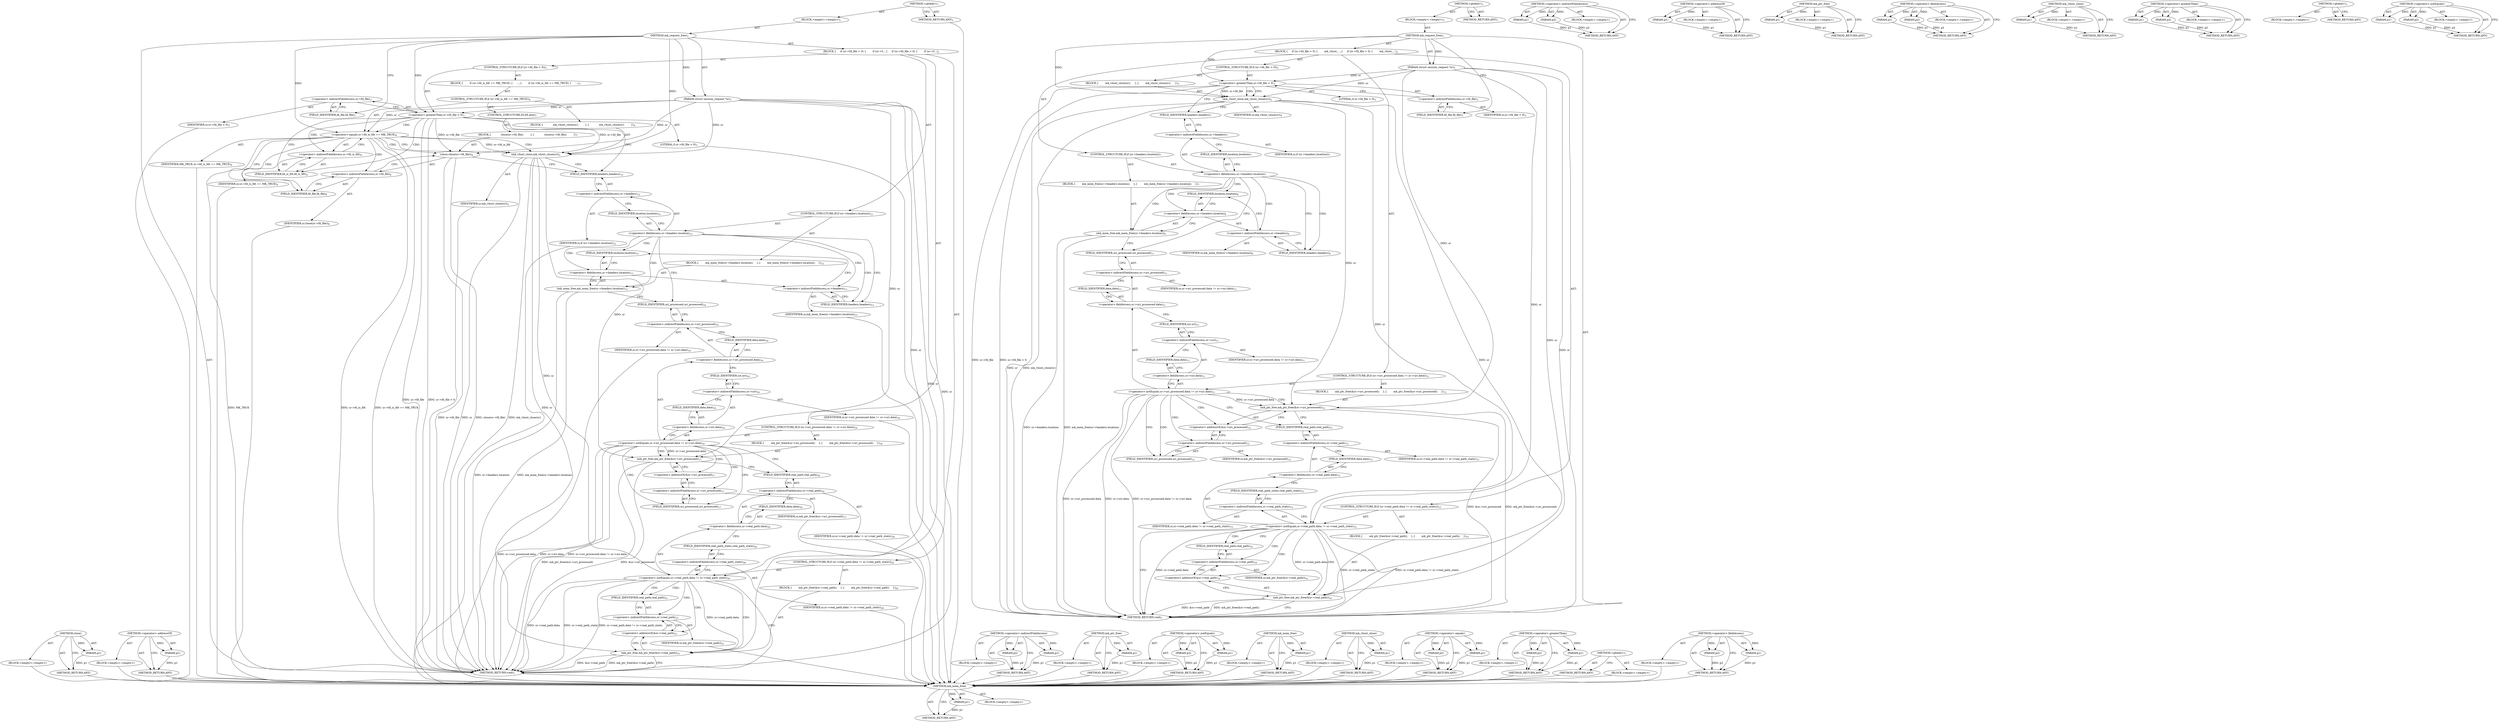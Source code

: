 digraph "&lt;operator&gt;.fieldAccess" {
vulnerable_105 [label=<(METHOD,mk_mem_free)>];
vulnerable_106 [label=<(PARAM,p1)>];
vulnerable_107 [label=<(BLOCK,&lt;empty&gt;,&lt;empty&gt;)>];
vulnerable_108 [label=<(METHOD_RETURN,ANY)>];
vulnerable_6 [label=<(METHOD,&lt;global&gt;)<SUB>1</SUB>>];
vulnerable_7 [label=<(BLOCK,&lt;empty&gt;,&lt;empty&gt;)<SUB>1</SUB>>];
vulnerable_8 [label=<(METHOD,mk_request_free)<SUB>1</SUB>>];
vulnerable_9 [label=<(PARAM,struct session_request *sr)<SUB>1</SUB>>];
vulnerable_10 [label=<(BLOCK,{
     if (sr-&gt;fd_file &gt; 0) {
        mk_vhost_...,{
     if (sr-&gt;fd_file &gt; 0) {
        mk_vhost_...)<SUB>2</SUB>>];
vulnerable_11 [label=<(CONTROL_STRUCTURE,IF,if (sr-&gt;fd_file &gt; 0))<SUB>3</SUB>>];
vulnerable_12 [label=<(&lt;operator&gt;.greaterThan,sr-&gt;fd_file &gt; 0)<SUB>3</SUB>>];
vulnerable_13 [label=<(&lt;operator&gt;.indirectFieldAccess,sr-&gt;fd_file)<SUB>3</SUB>>];
vulnerable_14 [label=<(IDENTIFIER,sr,sr-&gt;fd_file &gt; 0)<SUB>3</SUB>>];
vulnerable_15 [label=<(FIELD_IDENTIFIER,fd_file,fd_file)<SUB>3</SUB>>];
vulnerable_16 [label=<(LITERAL,0,sr-&gt;fd_file &gt; 0)<SUB>3</SUB>>];
vulnerable_17 [label=<(BLOCK,{
        mk_vhost_close(sr);
     },{
        mk_vhost_close(sr);
     })<SUB>3</SUB>>];
vulnerable_18 [label=<(mk_vhost_close,mk_vhost_close(sr))<SUB>4</SUB>>];
vulnerable_19 [label=<(IDENTIFIER,sr,mk_vhost_close(sr))<SUB>4</SUB>>];
vulnerable_20 [label=<(CONTROL_STRUCTURE,IF,if (sr-&gt;headers.location))<SUB>7</SUB>>];
vulnerable_21 [label=<(&lt;operator&gt;.fieldAccess,sr-&gt;headers.location)<SUB>7</SUB>>];
vulnerable_22 [label=<(&lt;operator&gt;.indirectFieldAccess,sr-&gt;headers)<SUB>7</SUB>>];
vulnerable_23 [label=<(IDENTIFIER,sr,if (sr-&gt;headers.location))<SUB>7</SUB>>];
vulnerable_24 [label=<(FIELD_IDENTIFIER,headers,headers)<SUB>7</SUB>>];
vulnerable_25 [label=<(FIELD_IDENTIFIER,location,location)<SUB>7</SUB>>];
vulnerable_26 [label=<(BLOCK,{
        mk_mem_free(sr-&gt;headers.location);
    },{
        mk_mem_free(sr-&gt;headers.location);
    })<SUB>7</SUB>>];
vulnerable_27 [label=<(mk_mem_free,mk_mem_free(sr-&gt;headers.location))<SUB>8</SUB>>];
vulnerable_28 [label=<(&lt;operator&gt;.fieldAccess,sr-&gt;headers.location)<SUB>8</SUB>>];
vulnerable_29 [label=<(&lt;operator&gt;.indirectFieldAccess,sr-&gt;headers)<SUB>8</SUB>>];
vulnerable_30 [label=<(IDENTIFIER,sr,mk_mem_free(sr-&gt;headers.location))<SUB>8</SUB>>];
vulnerable_31 [label=<(FIELD_IDENTIFIER,headers,headers)<SUB>8</SUB>>];
vulnerable_32 [label=<(FIELD_IDENTIFIER,location,location)<SUB>8</SUB>>];
vulnerable_33 [label=<(CONTROL_STRUCTURE,IF,if (sr-&gt;uri_processed.data != sr-&gt;uri.data))<SUB>11</SUB>>];
vulnerable_34 [label=<(&lt;operator&gt;.notEquals,sr-&gt;uri_processed.data != sr-&gt;uri.data)<SUB>11</SUB>>];
vulnerable_35 [label=<(&lt;operator&gt;.fieldAccess,sr-&gt;uri_processed.data)<SUB>11</SUB>>];
vulnerable_36 [label=<(&lt;operator&gt;.indirectFieldAccess,sr-&gt;uri_processed)<SUB>11</SUB>>];
vulnerable_37 [label=<(IDENTIFIER,sr,sr-&gt;uri_processed.data != sr-&gt;uri.data)<SUB>11</SUB>>];
vulnerable_38 [label=<(FIELD_IDENTIFIER,uri_processed,uri_processed)<SUB>11</SUB>>];
vulnerable_39 [label=<(FIELD_IDENTIFIER,data,data)<SUB>11</SUB>>];
vulnerable_40 [label=<(&lt;operator&gt;.fieldAccess,sr-&gt;uri.data)<SUB>11</SUB>>];
vulnerable_41 [label=<(&lt;operator&gt;.indirectFieldAccess,sr-&gt;uri)<SUB>11</SUB>>];
vulnerable_42 [label=<(IDENTIFIER,sr,sr-&gt;uri_processed.data != sr-&gt;uri.data)<SUB>11</SUB>>];
vulnerable_43 [label=<(FIELD_IDENTIFIER,uri,uri)<SUB>11</SUB>>];
vulnerable_44 [label=<(FIELD_IDENTIFIER,data,data)<SUB>11</SUB>>];
vulnerable_45 [label=<(BLOCK,{
        mk_ptr_free(&amp;sr-&gt;uri_processed);
    },{
        mk_ptr_free(&amp;sr-&gt;uri_processed);
    })<SUB>11</SUB>>];
vulnerable_46 [label=<(mk_ptr_free,mk_ptr_free(&amp;sr-&gt;uri_processed))<SUB>12</SUB>>];
vulnerable_47 [label=<(&lt;operator&gt;.addressOf,&amp;sr-&gt;uri_processed)<SUB>12</SUB>>];
vulnerable_48 [label=<(&lt;operator&gt;.indirectFieldAccess,sr-&gt;uri_processed)<SUB>12</SUB>>];
vulnerable_49 [label=<(IDENTIFIER,sr,mk_ptr_free(&amp;sr-&gt;uri_processed))<SUB>12</SUB>>];
vulnerable_50 [label=<(FIELD_IDENTIFIER,uri_processed,uri_processed)<SUB>12</SUB>>];
vulnerable_51 [label=<(CONTROL_STRUCTURE,IF,if (sr-&gt;real_path.data != sr-&gt;real_path_static))<SUB>15</SUB>>];
vulnerable_52 [label=<(&lt;operator&gt;.notEquals,sr-&gt;real_path.data != sr-&gt;real_path_static)<SUB>15</SUB>>];
vulnerable_53 [label=<(&lt;operator&gt;.fieldAccess,sr-&gt;real_path.data)<SUB>15</SUB>>];
vulnerable_54 [label=<(&lt;operator&gt;.indirectFieldAccess,sr-&gt;real_path)<SUB>15</SUB>>];
vulnerable_55 [label=<(IDENTIFIER,sr,sr-&gt;real_path.data != sr-&gt;real_path_static)<SUB>15</SUB>>];
vulnerable_56 [label=<(FIELD_IDENTIFIER,real_path,real_path)<SUB>15</SUB>>];
vulnerable_57 [label=<(FIELD_IDENTIFIER,data,data)<SUB>15</SUB>>];
vulnerable_58 [label=<(&lt;operator&gt;.indirectFieldAccess,sr-&gt;real_path_static)<SUB>15</SUB>>];
vulnerable_59 [label=<(IDENTIFIER,sr,sr-&gt;real_path.data != sr-&gt;real_path_static)<SUB>15</SUB>>];
vulnerable_60 [label=<(FIELD_IDENTIFIER,real_path_static,real_path_static)<SUB>15</SUB>>];
vulnerable_61 [label=<(BLOCK,{
        mk_ptr_free(&amp;sr-&gt;real_path);
    },{
        mk_ptr_free(&amp;sr-&gt;real_path);
    })<SUB>15</SUB>>];
vulnerable_62 [label=<(mk_ptr_free,mk_ptr_free(&amp;sr-&gt;real_path))<SUB>16</SUB>>];
vulnerable_63 [label=<(&lt;operator&gt;.addressOf,&amp;sr-&gt;real_path)<SUB>16</SUB>>];
vulnerable_64 [label=<(&lt;operator&gt;.indirectFieldAccess,sr-&gt;real_path)<SUB>16</SUB>>];
vulnerable_65 [label=<(IDENTIFIER,sr,mk_ptr_free(&amp;sr-&gt;real_path))<SUB>16</SUB>>];
vulnerable_66 [label=<(FIELD_IDENTIFIER,real_path,real_path)<SUB>16</SUB>>];
vulnerable_67 [label=<(METHOD_RETURN,void)<SUB>1</SUB>>];
vulnerable_69 [label=<(METHOD_RETURN,ANY)<SUB>1</SUB>>];
vulnerable_91 [label=<(METHOD,&lt;operator&gt;.indirectFieldAccess)>];
vulnerable_92 [label=<(PARAM,p1)>];
vulnerable_93 [label=<(PARAM,p2)>];
vulnerable_94 [label=<(BLOCK,&lt;empty&gt;,&lt;empty&gt;)>];
vulnerable_95 [label=<(METHOD_RETURN,ANY)>];
vulnerable_118 [label=<(METHOD,&lt;operator&gt;.addressOf)>];
vulnerable_119 [label=<(PARAM,p1)>];
vulnerable_120 [label=<(BLOCK,&lt;empty&gt;,&lt;empty&gt;)>];
vulnerable_121 [label=<(METHOD_RETURN,ANY)>];
vulnerable_114 [label=<(METHOD,mk_ptr_free)>];
vulnerable_115 [label=<(PARAM,p1)>];
vulnerable_116 [label=<(BLOCK,&lt;empty&gt;,&lt;empty&gt;)>];
vulnerable_117 [label=<(METHOD_RETURN,ANY)>];
vulnerable_100 [label=<(METHOD,&lt;operator&gt;.fieldAccess)>];
vulnerable_101 [label=<(PARAM,p1)>];
vulnerable_102 [label=<(PARAM,p2)>];
vulnerable_103 [label=<(BLOCK,&lt;empty&gt;,&lt;empty&gt;)>];
vulnerable_104 [label=<(METHOD_RETURN,ANY)>];
vulnerable_96 [label=<(METHOD,mk_vhost_close)>];
vulnerable_97 [label=<(PARAM,p1)>];
vulnerable_98 [label=<(BLOCK,&lt;empty&gt;,&lt;empty&gt;)>];
vulnerable_99 [label=<(METHOD_RETURN,ANY)>];
vulnerable_86 [label=<(METHOD,&lt;operator&gt;.greaterThan)>];
vulnerable_87 [label=<(PARAM,p1)>];
vulnerable_88 [label=<(PARAM,p2)>];
vulnerable_89 [label=<(BLOCK,&lt;empty&gt;,&lt;empty&gt;)>];
vulnerable_90 [label=<(METHOD_RETURN,ANY)>];
vulnerable_80 [label=<(METHOD,&lt;global&gt;)<SUB>1</SUB>>];
vulnerable_81 [label=<(BLOCK,&lt;empty&gt;,&lt;empty&gt;)>];
vulnerable_82 [label=<(METHOD_RETURN,ANY)>];
vulnerable_109 [label=<(METHOD,&lt;operator&gt;.notEquals)>];
vulnerable_110 [label=<(PARAM,p1)>];
vulnerable_111 [label=<(PARAM,p2)>];
vulnerable_112 [label=<(BLOCK,&lt;empty&gt;,&lt;empty&gt;)>];
vulnerable_113 [label=<(METHOD_RETURN,ANY)>];
fixed_118 [label=<(METHOD,close)>];
fixed_119 [label=<(PARAM,p1)>];
fixed_120 [label=<(BLOCK,&lt;empty&gt;,&lt;empty&gt;)>];
fixed_121 [label=<(METHOD_RETURN,ANY)>];
fixed_140 [label=<(METHOD,&lt;operator&gt;.addressOf)>];
fixed_141 [label=<(PARAM,p1)>];
fixed_142 [label=<(BLOCK,&lt;empty&gt;,&lt;empty&gt;)>];
fixed_143 [label=<(METHOD_RETURN,ANY)>];
fixed_6 [label=<(METHOD,&lt;global&gt;)<SUB>1</SUB>>];
fixed_7 [label=<(BLOCK,&lt;empty&gt;,&lt;empty&gt;)<SUB>1</SUB>>];
fixed_8 [label=<(METHOD,mk_request_free)<SUB>1</SUB>>];
fixed_9 [label=<(PARAM,struct session_request *sr)<SUB>1</SUB>>];
fixed_10 [label=<(BLOCK,{
     if (sr-&gt;fd_file &gt; 0) {
        if (sr-&gt;f...,{
     if (sr-&gt;fd_file &gt; 0) {
        if (sr-&gt;f...)<SUB>2</SUB>>];
fixed_11 [label=<(CONTROL_STRUCTURE,IF,if (sr-&gt;fd_file &gt; 0))<SUB>3</SUB>>];
fixed_12 [label=<(&lt;operator&gt;.greaterThan,sr-&gt;fd_file &gt; 0)<SUB>3</SUB>>];
fixed_13 [label=<(&lt;operator&gt;.indirectFieldAccess,sr-&gt;fd_file)<SUB>3</SUB>>];
fixed_14 [label=<(IDENTIFIER,sr,sr-&gt;fd_file &gt; 0)<SUB>3</SUB>>];
fixed_15 [label=<(FIELD_IDENTIFIER,fd_file,fd_file)<SUB>3</SUB>>];
fixed_16 [label=<(LITERAL,0,sr-&gt;fd_file &gt; 0)<SUB>3</SUB>>];
fixed_17 [label=<(BLOCK,{
        if (sr-&gt;fd_is_fdt == MK_TRUE) {
     ...,{
        if (sr-&gt;fd_is_fdt == MK_TRUE) {
     ...)<SUB>3</SUB>>];
fixed_18 [label=<(CONTROL_STRUCTURE,IF,if (sr-&gt;fd_is_fdt == MK_TRUE))<SUB>4</SUB>>];
fixed_19 [label=<(&lt;operator&gt;.equals,sr-&gt;fd_is_fdt == MK_TRUE)<SUB>4</SUB>>];
fixed_20 [label=<(&lt;operator&gt;.indirectFieldAccess,sr-&gt;fd_is_fdt)<SUB>4</SUB>>];
fixed_21 [label=<(IDENTIFIER,sr,sr-&gt;fd_is_fdt == MK_TRUE)<SUB>4</SUB>>];
fixed_22 [label=<(FIELD_IDENTIFIER,fd_is_fdt,fd_is_fdt)<SUB>4</SUB>>];
fixed_23 [label=<(IDENTIFIER,MK_TRUE,sr-&gt;fd_is_fdt == MK_TRUE)<SUB>4</SUB>>];
fixed_24 [label=<(BLOCK,{
            mk_vhost_close(sr);
        },{
            mk_vhost_close(sr);
        })<SUB>4</SUB>>];
fixed_25 [label=<(mk_vhost_close,mk_vhost_close(sr))<SUB>5</SUB>>];
fixed_26 [label=<(IDENTIFIER,sr,mk_vhost_close(sr))<SUB>5</SUB>>];
fixed_27 [label=<(CONTROL_STRUCTURE,ELSE,else)<SUB>7</SUB>>];
fixed_28 [label=<(BLOCK,{
            close(sr-&gt;fd_file);
        },{
            close(sr-&gt;fd_file);
        })<SUB>7</SUB>>];
fixed_29 [label=<(close,close(sr-&gt;fd_file))<SUB>8</SUB>>];
fixed_30 [label=<(&lt;operator&gt;.indirectFieldAccess,sr-&gt;fd_file)<SUB>8</SUB>>];
fixed_31 [label=<(IDENTIFIER,sr,close(sr-&gt;fd_file))<SUB>8</SUB>>];
fixed_32 [label=<(FIELD_IDENTIFIER,fd_file,fd_file)<SUB>8</SUB>>];
fixed_33 [label=<(CONTROL_STRUCTURE,IF,if (sr-&gt;headers.location))<SUB>12</SUB>>];
fixed_34 [label=<(&lt;operator&gt;.fieldAccess,sr-&gt;headers.location)<SUB>12</SUB>>];
fixed_35 [label=<(&lt;operator&gt;.indirectFieldAccess,sr-&gt;headers)<SUB>12</SUB>>];
fixed_36 [label=<(IDENTIFIER,sr,if (sr-&gt;headers.location))<SUB>12</SUB>>];
fixed_37 [label=<(FIELD_IDENTIFIER,headers,headers)<SUB>12</SUB>>];
fixed_38 [label=<(FIELD_IDENTIFIER,location,location)<SUB>12</SUB>>];
fixed_39 [label=<(BLOCK,{
        mk_mem_free(sr-&gt;headers.location);
    },{
        mk_mem_free(sr-&gt;headers.location);
    })<SUB>12</SUB>>];
fixed_40 [label=<(mk_mem_free,mk_mem_free(sr-&gt;headers.location))<SUB>13</SUB>>];
fixed_41 [label=<(&lt;operator&gt;.fieldAccess,sr-&gt;headers.location)<SUB>13</SUB>>];
fixed_42 [label=<(&lt;operator&gt;.indirectFieldAccess,sr-&gt;headers)<SUB>13</SUB>>];
fixed_43 [label=<(IDENTIFIER,sr,mk_mem_free(sr-&gt;headers.location))<SUB>13</SUB>>];
fixed_44 [label=<(FIELD_IDENTIFIER,headers,headers)<SUB>13</SUB>>];
fixed_45 [label=<(FIELD_IDENTIFIER,location,location)<SUB>13</SUB>>];
fixed_46 [label=<(CONTROL_STRUCTURE,IF,if (sr-&gt;uri_processed.data != sr-&gt;uri.data))<SUB>16</SUB>>];
fixed_47 [label=<(&lt;operator&gt;.notEquals,sr-&gt;uri_processed.data != sr-&gt;uri.data)<SUB>16</SUB>>];
fixed_48 [label=<(&lt;operator&gt;.fieldAccess,sr-&gt;uri_processed.data)<SUB>16</SUB>>];
fixed_49 [label=<(&lt;operator&gt;.indirectFieldAccess,sr-&gt;uri_processed)<SUB>16</SUB>>];
fixed_50 [label=<(IDENTIFIER,sr,sr-&gt;uri_processed.data != sr-&gt;uri.data)<SUB>16</SUB>>];
fixed_51 [label=<(FIELD_IDENTIFIER,uri_processed,uri_processed)<SUB>16</SUB>>];
fixed_52 [label=<(FIELD_IDENTIFIER,data,data)<SUB>16</SUB>>];
fixed_53 [label=<(&lt;operator&gt;.fieldAccess,sr-&gt;uri.data)<SUB>16</SUB>>];
fixed_54 [label=<(&lt;operator&gt;.indirectFieldAccess,sr-&gt;uri)<SUB>16</SUB>>];
fixed_55 [label=<(IDENTIFIER,sr,sr-&gt;uri_processed.data != sr-&gt;uri.data)<SUB>16</SUB>>];
fixed_56 [label=<(FIELD_IDENTIFIER,uri,uri)<SUB>16</SUB>>];
fixed_57 [label=<(FIELD_IDENTIFIER,data,data)<SUB>16</SUB>>];
fixed_58 [label=<(BLOCK,{
        mk_ptr_free(&amp;sr-&gt;uri_processed);
    },{
        mk_ptr_free(&amp;sr-&gt;uri_processed);
    })<SUB>16</SUB>>];
fixed_59 [label=<(mk_ptr_free,mk_ptr_free(&amp;sr-&gt;uri_processed))<SUB>17</SUB>>];
fixed_60 [label=<(&lt;operator&gt;.addressOf,&amp;sr-&gt;uri_processed)<SUB>17</SUB>>];
fixed_61 [label=<(&lt;operator&gt;.indirectFieldAccess,sr-&gt;uri_processed)<SUB>17</SUB>>];
fixed_62 [label=<(IDENTIFIER,sr,mk_ptr_free(&amp;sr-&gt;uri_processed))<SUB>17</SUB>>];
fixed_63 [label=<(FIELD_IDENTIFIER,uri_processed,uri_processed)<SUB>17</SUB>>];
fixed_64 [label=<(CONTROL_STRUCTURE,IF,if (sr-&gt;real_path.data != sr-&gt;real_path_static))<SUB>20</SUB>>];
fixed_65 [label=<(&lt;operator&gt;.notEquals,sr-&gt;real_path.data != sr-&gt;real_path_static)<SUB>20</SUB>>];
fixed_66 [label=<(&lt;operator&gt;.fieldAccess,sr-&gt;real_path.data)<SUB>20</SUB>>];
fixed_67 [label=<(&lt;operator&gt;.indirectFieldAccess,sr-&gt;real_path)<SUB>20</SUB>>];
fixed_68 [label=<(IDENTIFIER,sr,sr-&gt;real_path.data != sr-&gt;real_path_static)<SUB>20</SUB>>];
fixed_69 [label=<(FIELD_IDENTIFIER,real_path,real_path)<SUB>20</SUB>>];
fixed_70 [label=<(FIELD_IDENTIFIER,data,data)<SUB>20</SUB>>];
fixed_71 [label=<(&lt;operator&gt;.indirectFieldAccess,sr-&gt;real_path_static)<SUB>20</SUB>>];
fixed_72 [label=<(IDENTIFIER,sr,sr-&gt;real_path.data != sr-&gt;real_path_static)<SUB>20</SUB>>];
fixed_73 [label=<(FIELD_IDENTIFIER,real_path_static,real_path_static)<SUB>20</SUB>>];
fixed_74 [label=<(BLOCK,{
        mk_ptr_free(&amp;sr-&gt;real_path);
    },{
        mk_ptr_free(&amp;sr-&gt;real_path);
    })<SUB>20</SUB>>];
fixed_75 [label=<(mk_ptr_free,mk_ptr_free(&amp;sr-&gt;real_path))<SUB>21</SUB>>];
fixed_76 [label=<(&lt;operator&gt;.addressOf,&amp;sr-&gt;real_path)<SUB>21</SUB>>];
fixed_77 [label=<(&lt;operator&gt;.indirectFieldAccess,sr-&gt;real_path)<SUB>21</SUB>>];
fixed_78 [label=<(IDENTIFIER,sr,mk_ptr_free(&amp;sr-&gt;real_path))<SUB>21</SUB>>];
fixed_79 [label=<(FIELD_IDENTIFIER,real_path,real_path)<SUB>21</SUB>>];
fixed_80 [label=<(METHOD_RETURN,void)<SUB>1</SUB>>];
fixed_82 [label=<(METHOD_RETURN,ANY)<SUB>1</SUB>>];
fixed_104 [label=<(METHOD,&lt;operator&gt;.indirectFieldAccess)>];
fixed_105 [label=<(PARAM,p1)>];
fixed_106 [label=<(PARAM,p2)>];
fixed_107 [label=<(BLOCK,&lt;empty&gt;,&lt;empty&gt;)>];
fixed_108 [label=<(METHOD_RETURN,ANY)>];
fixed_136 [label=<(METHOD,mk_ptr_free)>];
fixed_137 [label=<(PARAM,p1)>];
fixed_138 [label=<(BLOCK,&lt;empty&gt;,&lt;empty&gt;)>];
fixed_139 [label=<(METHOD_RETURN,ANY)>];
fixed_131 [label=<(METHOD,&lt;operator&gt;.notEquals)>];
fixed_132 [label=<(PARAM,p1)>];
fixed_133 [label=<(PARAM,p2)>];
fixed_134 [label=<(BLOCK,&lt;empty&gt;,&lt;empty&gt;)>];
fixed_135 [label=<(METHOD_RETURN,ANY)>];
fixed_127 [label=<(METHOD,mk_mem_free)>];
fixed_128 [label=<(PARAM,p1)>];
fixed_129 [label=<(BLOCK,&lt;empty&gt;,&lt;empty&gt;)>];
fixed_130 [label=<(METHOD_RETURN,ANY)>];
fixed_114 [label=<(METHOD,mk_vhost_close)>];
fixed_115 [label=<(PARAM,p1)>];
fixed_116 [label=<(BLOCK,&lt;empty&gt;,&lt;empty&gt;)>];
fixed_117 [label=<(METHOD_RETURN,ANY)>];
fixed_109 [label=<(METHOD,&lt;operator&gt;.equals)>];
fixed_110 [label=<(PARAM,p1)>];
fixed_111 [label=<(PARAM,p2)>];
fixed_112 [label=<(BLOCK,&lt;empty&gt;,&lt;empty&gt;)>];
fixed_113 [label=<(METHOD_RETURN,ANY)>];
fixed_99 [label=<(METHOD,&lt;operator&gt;.greaterThan)>];
fixed_100 [label=<(PARAM,p1)>];
fixed_101 [label=<(PARAM,p2)>];
fixed_102 [label=<(BLOCK,&lt;empty&gt;,&lt;empty&gt;)>];
fixed_103 [label=<(METHOD_RETURN,ANY)>];
fixed_93 [label=<(METHOD,&lt;global&gt;)<SUB>1</SUB>>];
fixed_94 [label=<(BLOCK,&lt;empty&gt;,&lt;empty&gt;)>];
fixed_95 [label=<(METHOD_RETURN,ANY)>];
fixed_122 [label=<(METHOD,&lt;operator&gt;.fieldAccess)>];
fixed_123 [label=<(PARAM,p1)>];
fixed_124 [label=<(PARAM,p2)>];
fixed_125 [label=<(BLOCK,&lt;empty&gt;,&lt;empty&gt;)>];
fixed_126 [label=<(METHOD_RETURN,ANY)>];
vulnerable_105 -> vulnerable_106  [key=0, label="AST: "];
vulnerable_105 -> vulnerable_106  [key=1, label="DDG: "];
vulnerable_105 -> vulnerable_107  [key=0, label="AST: "];
vulnerable_105 -> vulnerable_108  [key=0, label="AST: "];
vulnerable_105 -> vulnerable_108  [key=1, label="CFG: "];
vulnerable_106 -> vulnerable_108  [key=0, label="DDG: p1"];
vulnerable_6 -> vulnerable_7  [key=0, label="AST: "];
vulnerable_6 -> vulnerable_69  [key=0, label="AST: "];
vulnerable_6 -> vulnerable_69  [key=1, label="CFG: "];
vulnerable_7 -> vulnerable_8  [key=0, label="AST: "];
vulnerable_8 -> vulnerable_9  [key=0, label="AST: "];
vulnerable_8 -> vulnerable_9  [key=1, label="DDG: "];
vulnerable_8 -> vulnerable_10  [key=0, label="AST: "];
vulnerable_8 -> vulnerable_67  [key=0, label="AST: "];
vulnerable_8 -> vulnerable_15  [key=0, label="CFG: "];
vulnerable_8 -> vulnerable_12  [key=0, label="DDG: "];
vulnerable_8 -> vulnerable_18  [key=0, label="DDG: "];
vulnerable_9 -> vulnerable_67  [key=0, label="DDG: sr"];
vulnerable_9 -> vulnerable_12  [key=0, label="DDG: sr"];
vulnerable_9 -> vulnerable_52  [key=0, label="DDG: sr"];
vulnerable_9 -> vulnerable_18  [key=0, label="DDG: sr"];
vulnerable_9 -> vulnerable_46  [key=0, label="DDG: sr"];
vulnerable_9 -> vulnerable_62  [key=0, label="DDG: sr"];
vulnerable_10 -> vulnerable_11  [key=0, label="AST: "];
vulnerable_10 -> vulnerable_20  [key=0, label="AST: "];
vulnerable_10 -> vulnerable_33  [key=0, label="AST: "];
vulnerable_10 -> vulnerable_51  [key=0, label="AST: "];
vulnerable_11 -> vulnerable_12  [key=0, label="AST: "];
vulnerable_11 -> vulnerable_17  [key=0, label="AST: "];
vulnerable_12 -> vulnerable_13  [key=0, label="AST: "];
vulnerable_12 -> vulnerable_16  [key=0, label="AST: "];
vulnerable_12 -> vulnerable_18  [key=0, label="CFG: "];
vulnerable_12 -> vulnerable_18  [key=1, label="DDG: sr-&gt;fd_file"];
vulnerable_12 -> vulnerable_18  [key=2, label="CDG: "];
vulnerable_12 -> vulnerable_24  [key=0, label="CFG: "];
vulnerable_12 -> vulnerable_67  [key=0, label="DDG: sr-&gt;fd_file"];
vulnerable_12 -> vulnerable_67  [key=1, label="DDG: sr-&gt;fd_file &gt; 0"];
vulnerable_13 -> vulnerable_14  [key=0, label="AST: "];
vulnerable_13 -> vulnerable_15  [key=0, label="AST: "];
vulnerable_13 -> vulnerable_12  [key=0, label="CFG: "];
vulnerable_15 -> vulnerable_13  [key=0, label="CFG: "];
vulnerable_17 -> vulnerable_18  [key=0, label="AST: "];
vulnerable_18 -> vulnerable_19  [key=0, label="AST: "];
vulnerable_18 -> vulnerable_24  [key=0, label="CFG: "];
vulnerable_18 -> vulnerable_67  [key=0, label="DDG: sr"];
vulnerable_18 -> vulnerable_67  [key=1, label="DDG: mk_vhost_close(sr)"];
vulnerable_18 -> vulnerable_52  [key=0, label="DDG: sr"];
vulnerable_18 -> vulnerable_46  [key=0, label="DDG: sr"];
vulnerable_18 -> vulnerable_62  [key=0, label="DDG: sr"];
vulnerable_20 -> vulnerable_21  [key=0, label="AST: "];
vulnerable_20 -> vulnerable_26  [key=0, label="AST: "];
vulnerable_21 -> vulnerable_22  [key=0, label="AST: "];
vulnerable_21 -> vulnerable_25  [key=0, label="AST: "];
vulnerable_21 -> vulnerable_31  [key=0, label="CFG: "];
vulnerable_21 -> vulnerable_31  [key=1, label="CDG: "];
vulnerable_21 -> vulnerable_38  [key=0, label="CFG: "];
vulnerable_21 -> vulnerable_29  [key=0, label="CDG: "];
vulnerable_21 -> vulnerable_32  [key=0, label="CDG: "];
vulnerable_21 -> vulnerable_28  [key=0, label="CDG: "];
vulnerable_21 -> vulnerable_27  [key=0, label="CDG: "];
vulnerable_22 -> vulnerable_23  [key=0, label="AST: "];
vulnerable_22 -> vulnerable_24  [key=0, label="AST: "];
vulnerable_22 -> vulnerable_25  [key=0, label="CFG: "];
vulnerable_24 -> vulnerable_22  [key=0, label="CFG: "];
vulnerable_25 -> vulnerable_21  [key=0, label="CFG: "];
vulnerable_26 -> vulnerable_27  [key=0, label="AST: "];
vulnerable_27 -> vulnerable_28  [key=0, label="AST: "];
vulnerable_27 -> vulnerable_38  [key=0, label="CFG: "];
vulnerable_27 -> vulnerable_67  [key=0, label="DDG: sr-&gt;headers.location"];
vulnerable_27 -> vulnerable_67  [key=1, label="DDG: mk_mem_free(sr-&gt;headers.location)"];
vulnerable_28 -> vulnerable_29  [key=0, label="AST: "];
vulnerable_28 -> vulnerable_32  [key=0, label="AST: "];
vulnerable_28 -> vulnerable_27  [key=0, label="CFG: "];
vulnerable_29 -> vulnerable_30  [key=0, label="AST: "];
vulnerable_29 -> vulnerable_31  [key=0, label="AST: "];
vulnerable_29 -> vulnerable_32  [key=0, label="CFG: "];
vulnerable_31 -> vulnerable_29  [key=0, label="CFG: "];
vulnerable_32 -> vulnerable_28  [key=0, label="CFG: "];
vulnerable_33 -> vulnerable_34  [key=0, label="AST: "];
vulnerable_33 -> vulnerable_45  [key=0, label="AST: "];
vulnerable_34 -> vulnerable_35  [key=0, label="AST: "];
vulnerable_34 -> vulnerable_40  [key=0, label="AST: "];
vulnerable_34 -> vulnerable_50  [key=0, label="CFG: "];
vulnerable_34 -> vulnerable_50  [key=1, label="CDG: "];
vulnerable_34 -> vulnerable_56  [key=0, label="CFG: "];
vulnerable_34 -> vulnerable_67  [key=0, label="DDG: sr-&gt;uri_processed.data"];
vulnerable_34 -> vulnerable_67  [key=1, label="DDG: sr-&gt;uri.data"];
vulnerable_34 -> vulnerable_67  [key=2, label="DDG: sr-&gt;uri_processed.data != sr-&gt;uri.data"];
vulnerable_34 -> vulnerable_46  [key=0, label="DDG: sr-&gt;uri_processed.data"];
vulnerable_34 -> vulnerable_46  [key=1, label="CDG: "];
vulnerable_34 -> vulnerable_47  [key=0, label="CDG: "];
vulnerable_34 -> vulnerable_48  [key=0, label="CDG: "];
vulnerable_35 -> vulnerable_36  [key=0, label="AST: "];
vulnerable_35 -> vulnerable_39  [key=0, label="AST: "];
vulnerable_35 -> vulnerable_43  [key=0, label="CFG: "];
vulnerable_36 -> vulnerable_37  [key=0, label="AST: "];
vulnerable_36 -> vulnerable_38  [key=0, label="AST: "];
vulnerable_36 -> vulnerable_39  [key=0, label="CFG: "];
vulnerable_38 -> vulnerable_36  [key=0, label="CFG: "];
vulnerable_39 -> vulnerable_35  [key=0, label="CFG: "];
vulnerable_40 -> vulnerable_41  [key=0, label="AST: "];
vulnerable_40 -> vulnerable_44  [key=0, label="AST: "];
vulnerable_40 -> vulnerable_34  [key=0, label="CFG: "];
vulnerable_41 -> vulnerable_42  [key=0, label="AST: "];
vulnerable_41 -> vulnerable_43  [key=0, label="AST: "];
vulnerable_41 -> vulnerable_44  [key=0, label="CFG: "];
vulnerable_43 -> vulnerable_41  [key=0, label="CFG: "];
vulnerable_44 -> vulnerable_40  [key=0, label="CFG: "];
vulnerable_45 -> vulnerable_46  [key=0, label="AST: "];
vulnerable_46 -> vulnerable_47  [key=0, label="AST: "];
vulnerable_46 -> vulnerable_56  [key=0, label="CFG: "];
vulnerable_46 -> vulnerable_67  [key=0, label="DDG: &amp;sr-&gt;uri_processed"];
vulnerable_46 -> vulnerable_67  [key=1, label="DDG: mk_ptr_free(&amp;sr-&gt;uri_processed)"];
vulnerable_47 -> vulnerable_48  [key=0, label="AST: "];
vulnerable_47 -> vulnerable_46  [key=0, label="CFG: "];
vulnerable_48 -> vulnerable_49  [key=0, label="AST: "];
vulnerable_48 -> vulnerable_50  [key=0, label="AST: "];
vulnerable_48 -> vulnerable_47  [key=0, label="CFG: "];
vulnerable_50 -> vulnerable_48  [key=0, label="CFG: "];
vulnerable_51 -> vulnerable_52  [key=0, label="AST: "];
vulnerable_51 -> vulnerable_61  [key=0, label="AST: "];
vulnerable_52 -> vulnerable_53  [key=0, label="AST: "];
vulnerable_52 -> vulnerable_58  [key=0, label="AST: "];
vulnerable_52 -> vulnerable_67  [key=0, label="CFG: "];
vulnerable_52 -> vulnerable_67  [key=1, label="DDG: sr-&gt;real_path.data"];
vulnerable_52 -> vulnerable_67  [key=2, label="DDG: sr-&gt;real_path_static"];
vulnerable_52 -> vulnerable_67  [key=3, label="DDG: sr-&gt;real_path.data != sr-&gt;real_path_static"];
vulnerable_52 -> vulnerable_66  [key=0, label="CFG: "];
vulnerable_52 -> vulnerable_66  [key=1, label="CDG: "];
vulnerable_52 -> vulnerable_62  [key=0, label="DDG: sr-&gt;real_path.data"];
vulnerable_52 -> vulnerable_62  [key=1, label="CDG: "];
vulnerable_52 -> vulnerable_64  [key=0, label="CDG: "];
vulnerable_52 -> vulnerable_63  [key=0, label="CDG: "];
vulnerable_53 -> vulnerable_54  [key=0, label="AST: "];
vulnerable_53 -> vulnerable_57  [key=0, label="AST: "];
vulnerable_53 -> vulnerable_60  [key=0, label="CFG: "];
vulnerable_54 -> vulnerable_55  [key=0, label="AST: "];
vulnerable_54 -> vulnerable_56  [key=0, label="AST: "];
vulnerable_54 -> vulnerable_57  [key=0, label="CFG: "];
vulnerable_56 -> vulnerable_54  [key=0, label="CFG: "];
vulnerable_57 -> vulnerable_53  [key=0, label="CFG: "];
vulnerable_58 -> vulnerable_59  [key=0, label="AST: "];
vulnerable_58 -> vulnerable_60  [key=0, label="AST: "];
vulnerable_58 -> vulnerable_52  [key=0, label="CFG: "];
vulnerable_60 -> vulnerable_58  [key=0, label="CFG: "];
vulnerable_61 -> vulnerable_62  [key=0, label="AST: "];
vulnerable_62 -> vulnerable_63  [key=0, label="AST: "];
vulnerable_62 -> vulnerable_67  [key=0, label="CFG: "];
vulnerable_62 -> vulnerable_67  [key=1, label="DDG: &amp;sr-&gt;real_path"];
vulnerable_62 -> vulnerable_67  [key=2, label="DDG: mk_ptr_free(&amp;sr-&gt;real_path)"];
vulnerable_63 -> vulnerable_64  [key=0, label="AST: "];
vulnerable_63 -> vulnerable_62  [key=0, label="CFG: "];
vulnerable_64 -> vulnerable_65  [key=0, label="AST: "];
vulnerable_64 -> vulnerable_66  [key=0, label="AST: "];
vulnerable_64 -> vulnerable_63  [key=0, label="CFG: "];
vulnerable_66 -> vulnerable_64  [key=0, label="CFG: "];
vulnerable_91 -> vulnerable_92  [key=0, label="AST: "];
vulnerable_91 -> vulnerable_92  [key=1, label="DDG: "];
vulnerable_91 -> vulnerable_94  [key=0, label="AST: "];
vulnerable_91 -> vulnerable_93  [key=0, label="AST: "];
vulnerable_91 -> vulnerable_93  [key=1, label="DDG: "];
vulnerable_91 -> vulnerable_95  [key=0, label="AST: "];
vulnerable_91 -> vulnerable_95  [key=1, label="CFG: "];
vulnerable_92 -> vulnerable_95  [key=0, label="DDG: p1"];
vulnerable_93 -> vulnerable_95  [key=0, label="DDG: p2"];
vulnerable_118 -> vulnerable_119  [key=0, label="AST: "];
vulnerable_118 -> vulnerable_119  [key=1, label="DDG: "];
vulnerable_118 -> vulnerable_120  [key=0, label="AST: "];
vulnerable_118 -> vulnerable_121  [key=0, label="AST: "];
vulnerable_118 -> vulnerable_121  [key=1, label="CFG: "];
vulnerable_119 -> vulnerable_121  [key=0, label="DDG: p1"];
vulnerable_114 -> vulnerable_115  [key=0, label="AST: "];
vulnerable_114 -> vulnerable_115  [key=1, label="DDG: "];
vulnerable_114 -> vulnerable_116  [key=0, label="AST: "];
vulnerable_114 -> vulnerable_117  [key=0, label="AST: "];
vulnerable_114 -> vulnerable_117  [key=1, label="CFG: "];
vulnerable_115 -> vulnerable_117  [key=0, label="DDG: p1"];
vulnerable_100 -> vulnerable_101  [key=0, label="AST: "];
vulnerable_100 -> vulnerable_101  [key=1, label="DDG: "];
vulnerable_100 -> vulnerable_103  [key=0, label="AST: "];
vulnerable_100 -> vulnerable_102  [key=0, label="AST: "];
vulnerable_100 -> vulnerable_102  [key=1, label="DDG: "];
vulnerable_100 -> vulnerable_104  [key=0, label="AST: "];
vulnerable_100 -> vulnerable_104  [key=1, label="CFG: "];
vulnerable_101 -> vulnerable_104  [key=0, label="DDG: p1"];
vulnerable_102 -> vulnerable_104  [key=0, label="DDG: p2"];
vulnerable_96 -> vulnerable_97  [key=0, label="AST: "];
vulnerable_96 -> vulnerable_97  [key=1, label="DDG: "];
vulnerable_96 -> vulnerable_98  [key=0, label="AST: "];
vulnerable_96 -> vulnerable_99  [key=0, label="AST: "];
vulnerable_96 -> vulnerable_99  [key=1, label="CFG: "];
vulnerable_97 -> vulnerable_99  [key=0, label="DDG: p1"];
vulnerable_86 -> vulnerable_87  [key=0, label="AST: "];
vulnerable_86 -> vulnerable_87  [key=1, label="DDG: "];
vulnerable_86 -> vulnerable_89  [key=0, label="AST: "];
vulnerable_86 -> vulnerable_88  [key=0, label="AST: "];
vulnerable_86 -> vulnerable_88  [key=1, label="DDG: "];
vulnerable_86 -> vulnerable_90  [key=0, label="AST: "];
vulnerable_86 -> vulnerable_90  [key=1, label="CFG: "];
vulnerable_87 -> vulnerable_90  [key=0, label="DDG: p1"];
vulnerable_88 -> vulnerable_90  [key=0, label="DDG: p2"];
vulnerable_80 -> vulnerable_81  [key=0, label="AST: "];
vulnerable_80 -> vulnerable_82  [key=0, label="AST: "];
vulnerable_80 -> vulnerable_82  [key=1, label="CFG: "];
vulnerable_109 -> vulnerable_110  [key=0, label="AST: "];
vulnerable_109 -> vulnerable_110  [key=1, label="DDG: "];
vulnerable_109 -> vulnerable_112  [key=0, label="AST: "];
vulnerable_109 -> vulnerable_111  [key=0, label="AST: "];
vulnerable_109 -> vulnerable_111  [key=1, label="DDG: "];
vulnerable_109 -> vulnerable_113  [key=0, label="AST: "];
vulnerable_109 -> vulnerable_113  [key=1, label="CFG: "];
vulnerable_110 -> vulnerable_113  [key=0, label="DDG: p1"];
vulnerable_111 -> vulnerable_113  [key=0, label="DDG: p2"];
fixed_118 -> fixed_119  [key=0, label="AST: "];
fixed_118 -> fixed_119  [key=1, label="DDG: "];
fixed_118 -> fixed_120  [key=0, label="AST: "];
fixed_118 -> fixed_121  [key=0, label="AST: "];
fixed_118 -> fixed_121  [key=1, label="CFG: "];
fixed_119 -> fixed_121  [key=0, label="DDG: p1"];
fixed_120 -> vulnerable_105  [key=0];
fixed_121 -> vulnerable_105  [key=0];
fixed_140 -> fixed_141  [key=0, label="AST: "];
fixed_140 -> fixed_141  [key=1, label="DDG: "];
fixed_140 -> fixed_142  [key=0, label="AST: "];
fixed_140 -> fixed_143  [key=0, label="AST: "];
fixed_140 -> fixed_143  [key=1, label="CFG: "];
fixed_141 -> fixed_143  [key=0, label="DDG: p1"];
fixed_142 -> vulnerable_105  [key=0];
fixed_143 -> vulnerable_105  [key=0];
fixed_6 -> fixed_7  [key=0, label="AST: "];
fixed_6 -> fixed_82  [key=0, label="AST: "];
fixed_6 -> fixed_82  [key=1, label="CFG: "];
fixed_7 -> fixed_8  [key=0, label="AST: "];
fixed_8 -> fixed_9  [key=0, label="AST: "];
fixed_8 -> fixed_9  [key=1, label="DDG: "];
fixed_8 -> fixed_10  [key=0, label="AST: "];
fixed_8 -> fixed_80  [key=0, label="AST: "];
fixed_8 -> fixed_15  [key=0, label="CFG: "];
fixed_8 -> fixed_12  [key=0, label="DDG: "];
fixed_8 -> fixed_19  [key=0, label="DDG: "];
fixed_8 -> fixed_25  [key=0, label="DDG: "];
fixed_9 -> fixed_80  [key=0, label="DDG: sr"];
fixed_9 -> fixed_12  [key=0, label="DDG: sr"];
fixed_9 -> fixed_65  [key=0, label="DDG: sr"];
fixed_9 -> fixed_59  [key=0, label="DDG: sr"];
fixed_9 -> fixed_75  [key=0, label="DDG: sr"];
fixed_9 -> fixed_19  [key=0, label="DDG: sr"];
fixed_9 -> fixed_25  [key=0, label="DDG: sr"];
fixed_9 -> fixed_29  [key=0, label="DDG: sr"];
fixed_10 -> fixed_11  [key=0, label="AST: "];
fixed_10 -> fixed_33  [key=0, label="AST: "];
fixed_10 -> fixed_46  [key=0, label="AST: "];
fixed_10 -> fixed_64  [key=0, label="AST: "];
fixed_11 -> fixed_12  [key=0, label="AST: "];
fixed_11 -> fixed_17  [key=0, label="AST: "];
fixed_12 -> fixed_13  [key=0, label="AST: "];
fixed_12 -> fixed_16  [key=0, label="AST: "];
fixed_12 -> fixed_22  [key=0, label="CFG: "];
fixed_12 -> fixed_22  [key=1, label="CDG: "];
fixed_12 -> fixed_37  [key=0, label="CFG: "];
fixed_12 -> fixed_80  [key=0, label="DDG: sr-&gt;fd_file"];
fixed_12 -> fixed_80  [key=1, label="DDG: sr-&gt;fd_file &gt; 0"];
fixed_12 -> fixed_25  [key=0, label="DDG: sr-&gt;fd_file"];
fixed_12 -> fixed_29  [key=0, label="DDG: sr-&gt;fd_file"];
fixed_12 -> fixed_19  [key=0, label="CDG: "];
fixed_12 -> fixed_20  [key=0, label="CDG: "];
fixed_13 -> fixed_14  [key=0, label="AST: "];
fixed_13 -> fixed_15  [key=0, label="AST: "];
fixed_13 -> fixed_12  [key=0, label="CFG: "];
fixed_14 -> vulnerable_105  [key=0];
fixed_15 -> fixed_13  [key=0, label="CFG: "];
fixed_16 -> vulnerable_105  [key=0];
fixed_17 -> fixed_18  [key=0, label="AST: "];
fixed_18 -> fixed_19  [key=0, label="AST: "];
fixed_18 -> fixed_24  [key=0, label="AST: "];
fixed_18 -> fixed_27  [key=0, label="AST: "];
fixed_19 -> fixed_20  [key=0, label="AST: "];
fixed_19 -> fixed_23  [key=0, label="AST: "];
fixed_19 -> fixed_25  [key=0, label="CFG: "];
fixed_19 -> fixed_25  [key=1, label="DDG: sr-&gt;fd_is_fdt"];
fixed_19 -> fixed_25  [key=2, label="CDG: "];
fixed_19 -> fixed_32  [key=0, label="CFG: "];
fixed_19 -> fixed_32  [key=1, label="CDG: "];
fixed_19 -> fixed_80  [key=0, label="DDG: sr-&gt;fd_is_fdt"];
fixed_19 -> fixed_80  [key=1, label="DDG: sr-&gt;fd_is_fdt == MK_TRUE"];
fixed_19 -> fixed_80  [key=2, label="DDG: MK_TRUE"];
fixed_19 -> fixed_30  [key=0, label="CDG: "];
fixed_19 -> fixed_29  [key=0, label="CDG: "];
fixed_20 -> fixed_21  [key=0, label="AST: "];
fixed_20 -> fixed_22  [key=0, label="AST: "];
fixed_20 -> fixed_19  [key=0, label="CFG: "];
fixed_21 -> vulnerable_105  [key=0];
fixed_22 -> fixed_20  [key=0, label="CFG: "];
fixed_23 -> vulnerable_105  [key=0];
fixed_24 -> fixed_25  [key=0, label="AST: "];
fixed_25 -> fixed_26  [key=0, label="AST: "];
fixed_25 -> fixed_37  [key=0, label="CFG: "];
fixed_25 -> fixed_80  [key=0, label="DDG: sr"];
fixed_25 -> fixed_80  [key=1, label="DDG: mk_vhost_close(sr)"];
fixed_25 -> fixed_65  [key=0, label="DDG: sr"];
fixed_25 -> fixed_59  [key=0, label="DDG: sr"];
fixed_25 -> fixed_75  [key=0, label="DDG: sr"];
fixed_26 -> vulnerable_105  [key=0];
fixed_27 -> fixed_28  [key=0, label="AST: "];
fixed_28 -> fixed_29  [key=0, label="AST: "];
fixed_29 -> fixed_30  [key=0, label="AST: "];
fixed_29 -> fixed_37  [key=0, label="CFG: "];
fixed_29 -> fixed_80  [key=0, label="DDG: sr-&gt;fd_file"];
fixed_29 -> fixed_80  [key=1, label="DDG: close(sr-&gt;fd_file)"];
fixed_30 -> fixed_31  [key=0, label="AST: "];
fixed_30 -> fixed_32  [key=0, label="AST: "];
fixed_30 -> fixed_29  [key=0, label="CFG: "];
fixed_31 -> vulnerable_105  [key=0];
fixed_32 -> fixed_30  [key=0, label="CFG: "];
fixed_33 -> fixed_34  [key=0, label="AST: "];
fixed_33 -> fixed_39  [key=0, label="AST: "];
fixed_34 -> fixed_35  [key=0, label="AST: "];
fixed_34 -> fixed_38  [key=0, label="AST: "];
fixed_34 -> fixed_44  [key=0, label="CFG: "];
fixed_34 -> fixed_44  [key=1, label="CDG: "];
fixed_34 -> fixed_51  [key=0, label="CFG: "];
fixed_34 -> fixed_42  [key=0, label="CDG: "];
fixed_34 -> fixed_41  [key=0, label="CDG: "];
fixed_34 -> fixed_45  [key=0, label="CDG: "];
fixed_34 -> fixed_40  [key=0, label="CDG: "];
fixed_35 -> fixed_36  [key=0, label="AST: "];
fixed_35 -> fixed_37  [key=0, label="AST: "];
fixed_35 -> fixed_38  [key=0, label="CFG: "];
fixed_36 -> vulnerable_105  [key=0];
fixed_37 -> fixed_35  [key=0, label="CFG: "];
fixed_38 -> fixed_34  [key=0, label="CFG: "];
fixed_39 -> fixed_40  [key=0, label="AST: "];
fixed_40 -> fixed_41  [key=0, label="AST: "];
fixed_40 -> fixed_51  [key=0, label="CFG: "];
fixed_40 -> fixed_80  [key=0, label="DDG: sr-&gt;headers.location"];
fixed_40 -> fixed_80  [key=1, label="DDG: mk_mem_free(sr-&gt;headers.location)"];
fixed_41 -> fixed_42  [key=0, label="AST: "];
fixed_41 -> fixed_45  [key=0, label="AST: "];
fixed_41 -> fixed_40  [key=0, label="CFG: "];
fixed_42 -> fixed_43  [key=0, label="AST: "];
fixed_42 -> fixed_44  [key=0, label="AST: "];
fixed_42 -> fixed_45  [key=0, label="CFG: "];
fixed_43 -> vulnerable_105  [key=0];
fixed_44 -> fixed_42  [key=0, label="CFG: "];
fixed_45 -> fixed_41  [key=0, label="CFG: "];
fixed_46 -> fixed_47  [key=0, label="AST: "];
fixed_46 -> fixed_58  [key=0, label="AST: "];
fixed_47 -> fixed_48  [key=0, label="AST: "];
fixed_47 -> fixed_53  [key=0, label="AST: "];
fixed_47 -> fixed_63  [key=0, label="CFG: "];
fixed_47 -> fixed_63  [key=1, label="CDG: "];
fixed_47 -> fixed_69  [key=0, label="CFG: "];
fixed_47 -> fixed_80  [key=0, label="DDG: sr-&gt;uri_processed.data"];
fixed_47 -> fixed_80  [key=1, label="DDG: sr-&gt;uri.data"];
fixed_47 -> fixed_80  [key=2, label="DDG: sr-&gt;uri_processed.data != sr-&gt;uri.data"];
fixed_47 -> fixed_59  [key=0, label="DDG: sr-&gt;uri_processed.data"];
fixed_47 -> fixed_59  [key=1, label="CDG: "];
fixed_47 -> fixed_60  [key=0, label="CDG: "];
fixed_47 -> fixed_61  [key=0, label="CDG: "];
fixed_48 -> fixed_49  [key=0, label="AST: "];
fixed_48 -> fixed_52  [key=0, label="AST: "];
fixed_48 -> fixed_56  [key=0, label="CFG: "];
fixed_49 -> fixed_50  [key=0, label="AST: "];
fixed_49 -> fixed_51  [key=0, label="AST: "];
fixed_49 -> fixed_52  [key=0, label="CFG: "];
fixed_50 -> vulnerable_105  [key=0];
fixed_51 -> fixed_49  [key=0, label="CFG: "];
fixed_52 -> fixed_48  [key=0, label="CFG: "];
fixed_53 -> fixed_54  [key=0, label="AST: "];
fixed_53 -> fixed_57  [key=0, label="AST: "];
fixed_53 -> fixed_47  [key=0, label="CFG: "];
fixed_54 -> fixed_55  [key=0, label="AST: "];
fixed_54 -> fixed_56  [key=0, label="AST: "];
fixed_54 -> fixed_57  [key=0, label="CFG: "];
fixed_55 -> vulnerable_105  [key=0];
fixed_56 -> fixed_54  [key=0, label="CFG: "];
fixed_57 -> fixed_53  [key=0, label="CFG: "];
fixed_58 -> fixed_59  [key=0, label="AST: "];
fixed_59 -> fixed_60  [key=0, label="AST: "];
fixed_59 -> fixed_69  [key=0, label="CFG: "];
fixed_59 -> fixed_80  [key=0, label="DDG: &amp;sr-&gt;uri_processed"];
fixed_59 -> fixed_80  [key=1, label="DDG: mk_ptr_free(&amp;sr-&gt;uri_processed)"];
fixed_60 -> fixed_61  [key=0, label="AST: "];
fixed_60 -> fixed_59  [key=0, label="CFG: "];
fixed_61 -> fixed_62  [key=0, label="AST: "];
fixed_61 -> fixed_63  [key=0, label="AST: "];
fixed_61 -> fixed_60  [key=0, label="CFG: "];
fixed_62 -> vulnerable_105  [key=0];
fixed_63 -> fixed_61  [key=0, label="CFG: "];
fixed_64 -> fixed_65  [key=0, label="AST: "];
fixed_64 -> fixed_74  [key=0, label="AST: "];
fixed_65 -> fixed_66  [key=0, label="AST: "];
fixed_65 -> fixed_71  [key=0, label="AST: "];
fixed_65 -> fixed_80  [key=0, label="CFG: "];
fixed_65 -> fixed_80  [key=1, label="DDG: sr-&gt;real_path.data"];
fixed_65 -> fixed_80  [key=2, label="DDG: sr-&gt;real_path_static"];
fixed_65 -> fixed_80  [key=3, label="DDG: sr-&gt;real_path.data != sr-&gt;real_path_static"];
fixed_65 -> fixed_79  [key=0, label="CFG: "];
fixed_65 -> fixed_79  [key=1, label="CDG: "];
fixed_65 -> fixed_75  [key=0, label="DDG: sr-&gt;real_path.data"];
fixed_65 -> fixed_75  [key=1, label="CDG: "];
fixed_65 -> fixed_77  [key=0, label="CDG: "];
fixed_65 -> fixed_76  [key=0, label="CDG: "];
fixed_66 -> fixed_67  [key=0, label="AST: "];
fixed_66 -> fixed_70  [key=0, label="AST: "];
fixed_66 -> fixed_73  [key=0, label="CFG: "];
fixed_67 -> fixed_68  [key=0, label="AST: "];
fixed_67 -> fixed_69  [key=0, label="AST: "];
fixed_67 -> fixed_70  [key=0, label="CFG: "];
fixed_68 -> vulnerable_105  [key=0];
fixed_69 -> fixed_67  [key=0, label="CFG: "];
fixed_70 -> fixed_66  [key=0, label="CFG: "];
fixed_71 -> fixed_72  [key=0, label="AST: "];
fixed_71 -> fixed_73  [key=0, label="AST: "];
fixed_71 -> fixed_65  [key=0, label="CFG: "];
fixed_72 -> vulnerable_105  [key=0];
fixed_73 -> fixed_71  [key=0, label="CFG: "];
fixed_74 -> fixed_75  [key=0, label="AST: "];
fixed_75 -> fixed_76  [key=0, label="AST: "];
fixed_75 -> fixed_80  [key=0, label="CFG: "];
fixed_75 -> fixed_80  [key=1, label="DDG: &amp;sr-&gt;real_path"];
fixed_75 -> fixed_80  [key=2, label="DDG: mk_ptr_free(&amp;sr-&gt;real_path)"];
fixed_76 -> fixed_77  [key=0, label="AST: "];
fixed_76 -> fixed_75  [key=0, label="CFG: "];
fixed_77 -> fixed_78  [key=0, label="AST: "];
fixed_77 -> fixed_79  [key=0, label="AST: "];
fixed_77 -> fixed_76  [key=0, label="CFG: "];
fixed_78 -> vulnerable_105  [key=0];
fixed_79 -> fixed_77  [key=0, label="CFG: "];
fixed_80 -> vulnerable_105  [key=0];
fixed_82 -> vulnerable_105  [key=0];
fixed_104 -> fixed_105  [key=0, label="AST: "];
fixed_104 -> fixed_105  [key=1, label="DDG: "];
fixed_104 -> fixed_107  [key=0, label="AST: "];
fixed_104 -> fixed_106  [key=0, label="AST: "];
fixed_104 -> fixed_106  [key=1, label="DDG: "];
fixed_104 -> fixed_108  [key=0, label="AST: "];
fixed_104 -> fixed_108  [key=1, label="CFG: "];
fixed_105 -> fixed_108  [key=0, label="DDG: p1"];
fixed_106 -> fixed_108  [key=0, label="DDG: p2"];
fixed_107 -> vulnerable_105  [key=0];
fixed_108 -> vulnerable_105  [key=0];
fixed_136 -> fixed_137  [key=0, label="AST: "];
fixed_136 -> fixed_137  [key=1, label="DDG: "];
fixed_136 -> fixed_138  [key=0, label="AST: "];
fixed_136 -> fixed_139  [key=0, label="AST: "];
fixed_136 -> fixed_139  [key=1, label="CFG: "];
fixed_137 -> fixed_139  [key=0, label="DDG: p1"];
fixed_138 -> vulnerable_105  [key=0];
fixed_139 -> vulnerable_105  [key=0];
fixed_131 -> fixed_132  [key=0, label="AST: "];
fixed_131 -> fixed_132  [key=1, label="DDG: "];
fixed_131 -> fixed_134  [key=0, label="AST: "];
fixed_131 -> fixed_133  [key=0, label="AST: "];
fixed_131 -> fixed_133  [key=1, label="DDG: "];
fixed_131 -> fixed_135  [key=0, label="AST: "];
fixed_131 -> fixed_135  [key=1, label="CFG: "];
fixed_132 -> fixed_135  [key=0, label="DDG: p1"];
fixed_133 -> fixed_135  [key=0, label="DDG: p2"];
fixed_134 -> vulnerable_105  [key=0];
fixed_135 -> vulnerable_105  [key=0];
fixed_127 -> fixed_128  [key=0, label="AST: "];
fixed_127 -> fixed_128  [key=1, label="DDG: "];
fixed_127 -> fixed_129  [key=0, label="AST: "];
fixed_127 -> fixed_130  [key=0, label="AST: "];
fixed_127 -> fixed_130  [key=1, label="CFG: "];
fixed_128 -> fixed_130  [key=0, label="DDG: p1"];
fixed_129 -> vulnerable_105  [key=0];
fixed_130 -> vulnerable_105  [key=0];
fixed_114 -> fixed_115  [key=0, label="AST: "];
fixed_114 -> fixed_115  [key=1, label="DDG: "];
fixed_114 -> fixed_116  [key=0, label="AST: "];
fixed_114 -> fixed_117  [key=0, label="AST: "];
fixed_114 -> fixed_117  [key=1, label="CFG: "];
fixed_115 -> fixed_117  [key=0, label="DDG: p1"];
fixed_116 -> vulnerable_105  [key=0];
fixed_117 -> vulnerable_105  [key=0];
fixed_109 -> fixed_110  [key=0, label="AST: "];
fixed_109 -> fixed_110  [key=1, label="DDG: "];
fixed_109 -> fixed_112  [key=0, label="AST: "];
fixed_109 -> fixed_111  [key=0, label="AST: "];
fixed_109 -> fixed_111  [key=1, label="DDG: "];
fixed_109 -> fixed_113  [key=0, label="AST: "];
fixed_109 -> fixed_113  [key=1, label="CFG: "];
fixed_110 -> fixed_113  [key=0, label="DDG: p1"];
fixed_111 -> fixed_113  [key=0, label="DDG: p2"];
fixed_112 -> vulnerable_105  [key=0];
fixed_113 -> vulnerable_105  [key=0];
fixed_99 -> fixed_100  [key=0, label="AST: "];
fixed_99 -> fixed_100  [key=1, label="DDG: "];
fixed_99 -> fixed_102  [key=0, label="AST: "];
fixed_99 -> fixed_101  [key=0, label="AST: "];
fixed_99 -> fixed_101  [key=1, label="DDG: "];
fixed_99 -> fixed_103  [key=0, label="AST: "];
fixed_99 -> fixed_103  [key=1, label="CFG: "];
fixed_100 -> fixed_103  [key=0, label="DDG: p1"];
fixed_101 -> fixed_103  [key=0, label="DDG: p2"];
fixed_102 -> vulnerable_105  [key=0];
fixed_103 -> vulnerable_105  [key=0];
fixed_93 -> fixed_94  [key=0, label="AST: "];
fixed_93 -> fixed_95  [key=0, label="AST: "];
fixed_93 -> fixed_95  [key=1, label="CFG: "];
fixed_94 -> vulnerable_105  [key=0];
fixed_95 -> vulnerable_105  [key=0];
fixed_122 -> fixed_123  [key=0, label="AST: "];
fixed_122 -> fixed_123  [key=1, label="DDG: "];
fixed_122 -> fixed_125  [key=0, label="AST: "];
fixed_122 -> fixed_124  [key=0, label="AST: "];
fixed_122 -> fixed_124  [key=1, label="DDG: "];
fixed_122 -> fixed_126  [key=0, label="AST: "];
fixed_122 -> fixed_126  [key=1, label="CFG: "];
fixed_123 -> fixed_126  [key=0, label="DDG: p1"];
fixed_124 -> fixed_126  [key=0, label="DDG: p2"];
fixed_125 -> vulnerable_105  [key=0];
fixed_126 -> vulnerable_105  [key=0];
}

